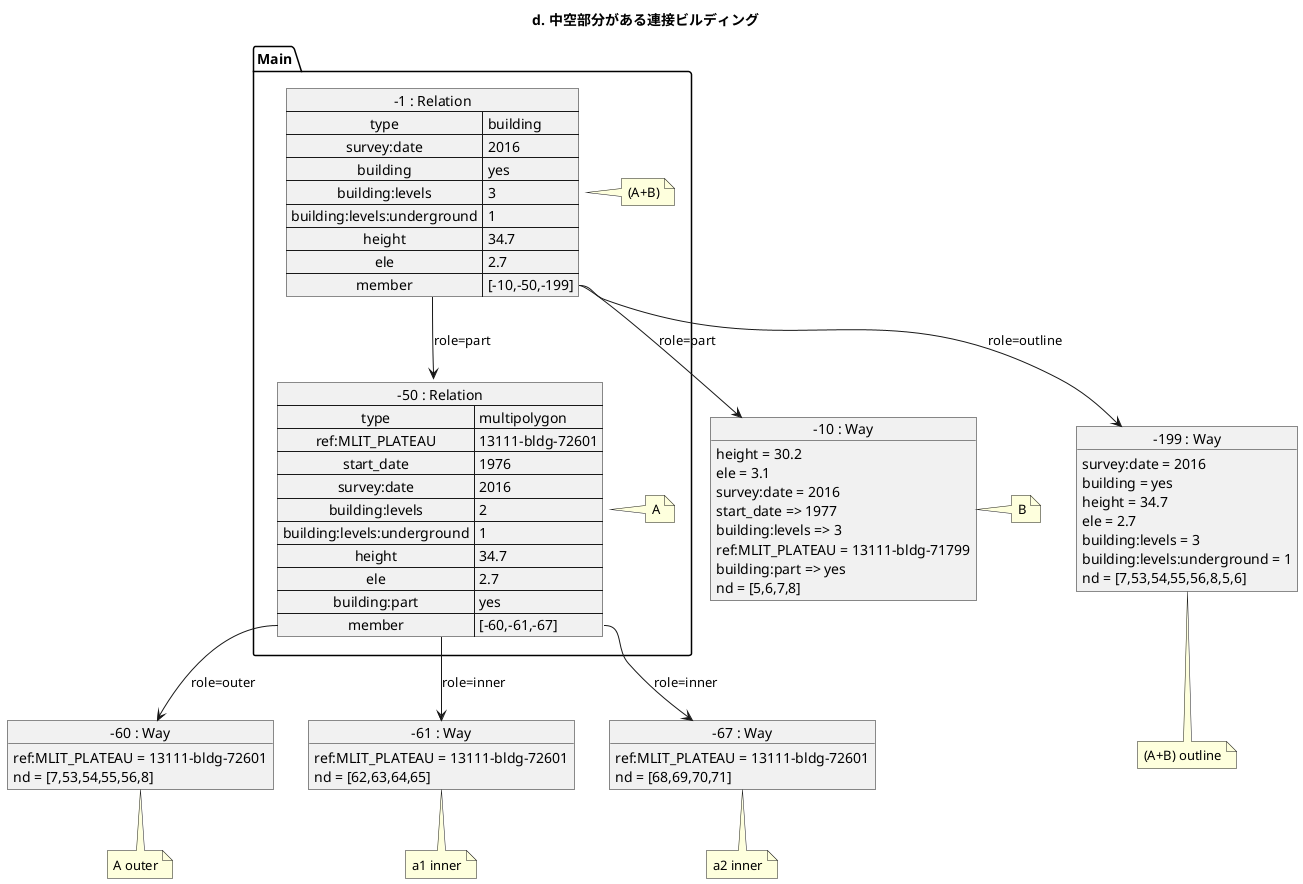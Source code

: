 ﻿@startuml
title d. 中空部分がある連接ビルディング

object "-199 : Way" as Way_199 {
  survey:date = 2016
  building = yes
  height = 34.7
  ele = 2.7
  building:levels = 3
  building:levels:underground = 1
  nd = [7,53,54,55,56,8,5,6]
}
note bottom : (A+B) outline

object "-60 : Way" as Way_60 {
  ref:MLIT_PLATEAU = 13111-bldg-72601
  nd = [7,53,54,55,56,8]
}
note bottom : A outer

object "-61 : Way" as Way_61 {
  ref:MLIT_PLATEAU = 13111-bldg-72601
  nd = [62,63,64,65]
}
note bottom : a1 inner

object "-10 : Way" as Way_10 {
  height = 30.2
  ele = 3.1
  survey:date = 2016
  start_date => 1977
  building:levels => 3
  ref:MLIT_PLATEAU = 13111-bldg-71799
  building:part => yes
  nd = [5,6,7,8]
}
note right : B

object "-67 : Way" as Way_67 {
  ref:MLIT_PLATEAU = 13111-bldg-72601
  nd = [68,69,70,71]
}
note bottom : a2 inner

package Main {
  map "-50 : Relation" as Relation_50 {
    type => multipolygon
    ref:MLIT_PLATEAU => 13111-bldg-72601
    start_date => 1976
    survey:date => 2016
    building:levels => 2
    building:levels:underground => 1
    height => 34.7
    ele => 2.7
    building:part => yes
    member => [-60,-61,-67]
  }
  note right : A
  Relation_50::member --> Way_60 : role=outer
  Relation_50::member --> Way_61 : role=inner
  Relation_50::member --> Way_67 : role=inner

  map "-1 : Relation" as Relation_1 {
    type => building
    survey:date => 2016
    building => yes
    building:levels => 3
    building:levels:underground => 1
    height => 34.7
    ele => 2.7
    member => [-10,-50,-199]
  }
  note right : (A+B)
  Relation_1::member --> Way_199	: role=outline
  Relation_1::member --> Relation_50	: role=part
  Relation_1::member --> Way_10	: role=part
}
@enduml

